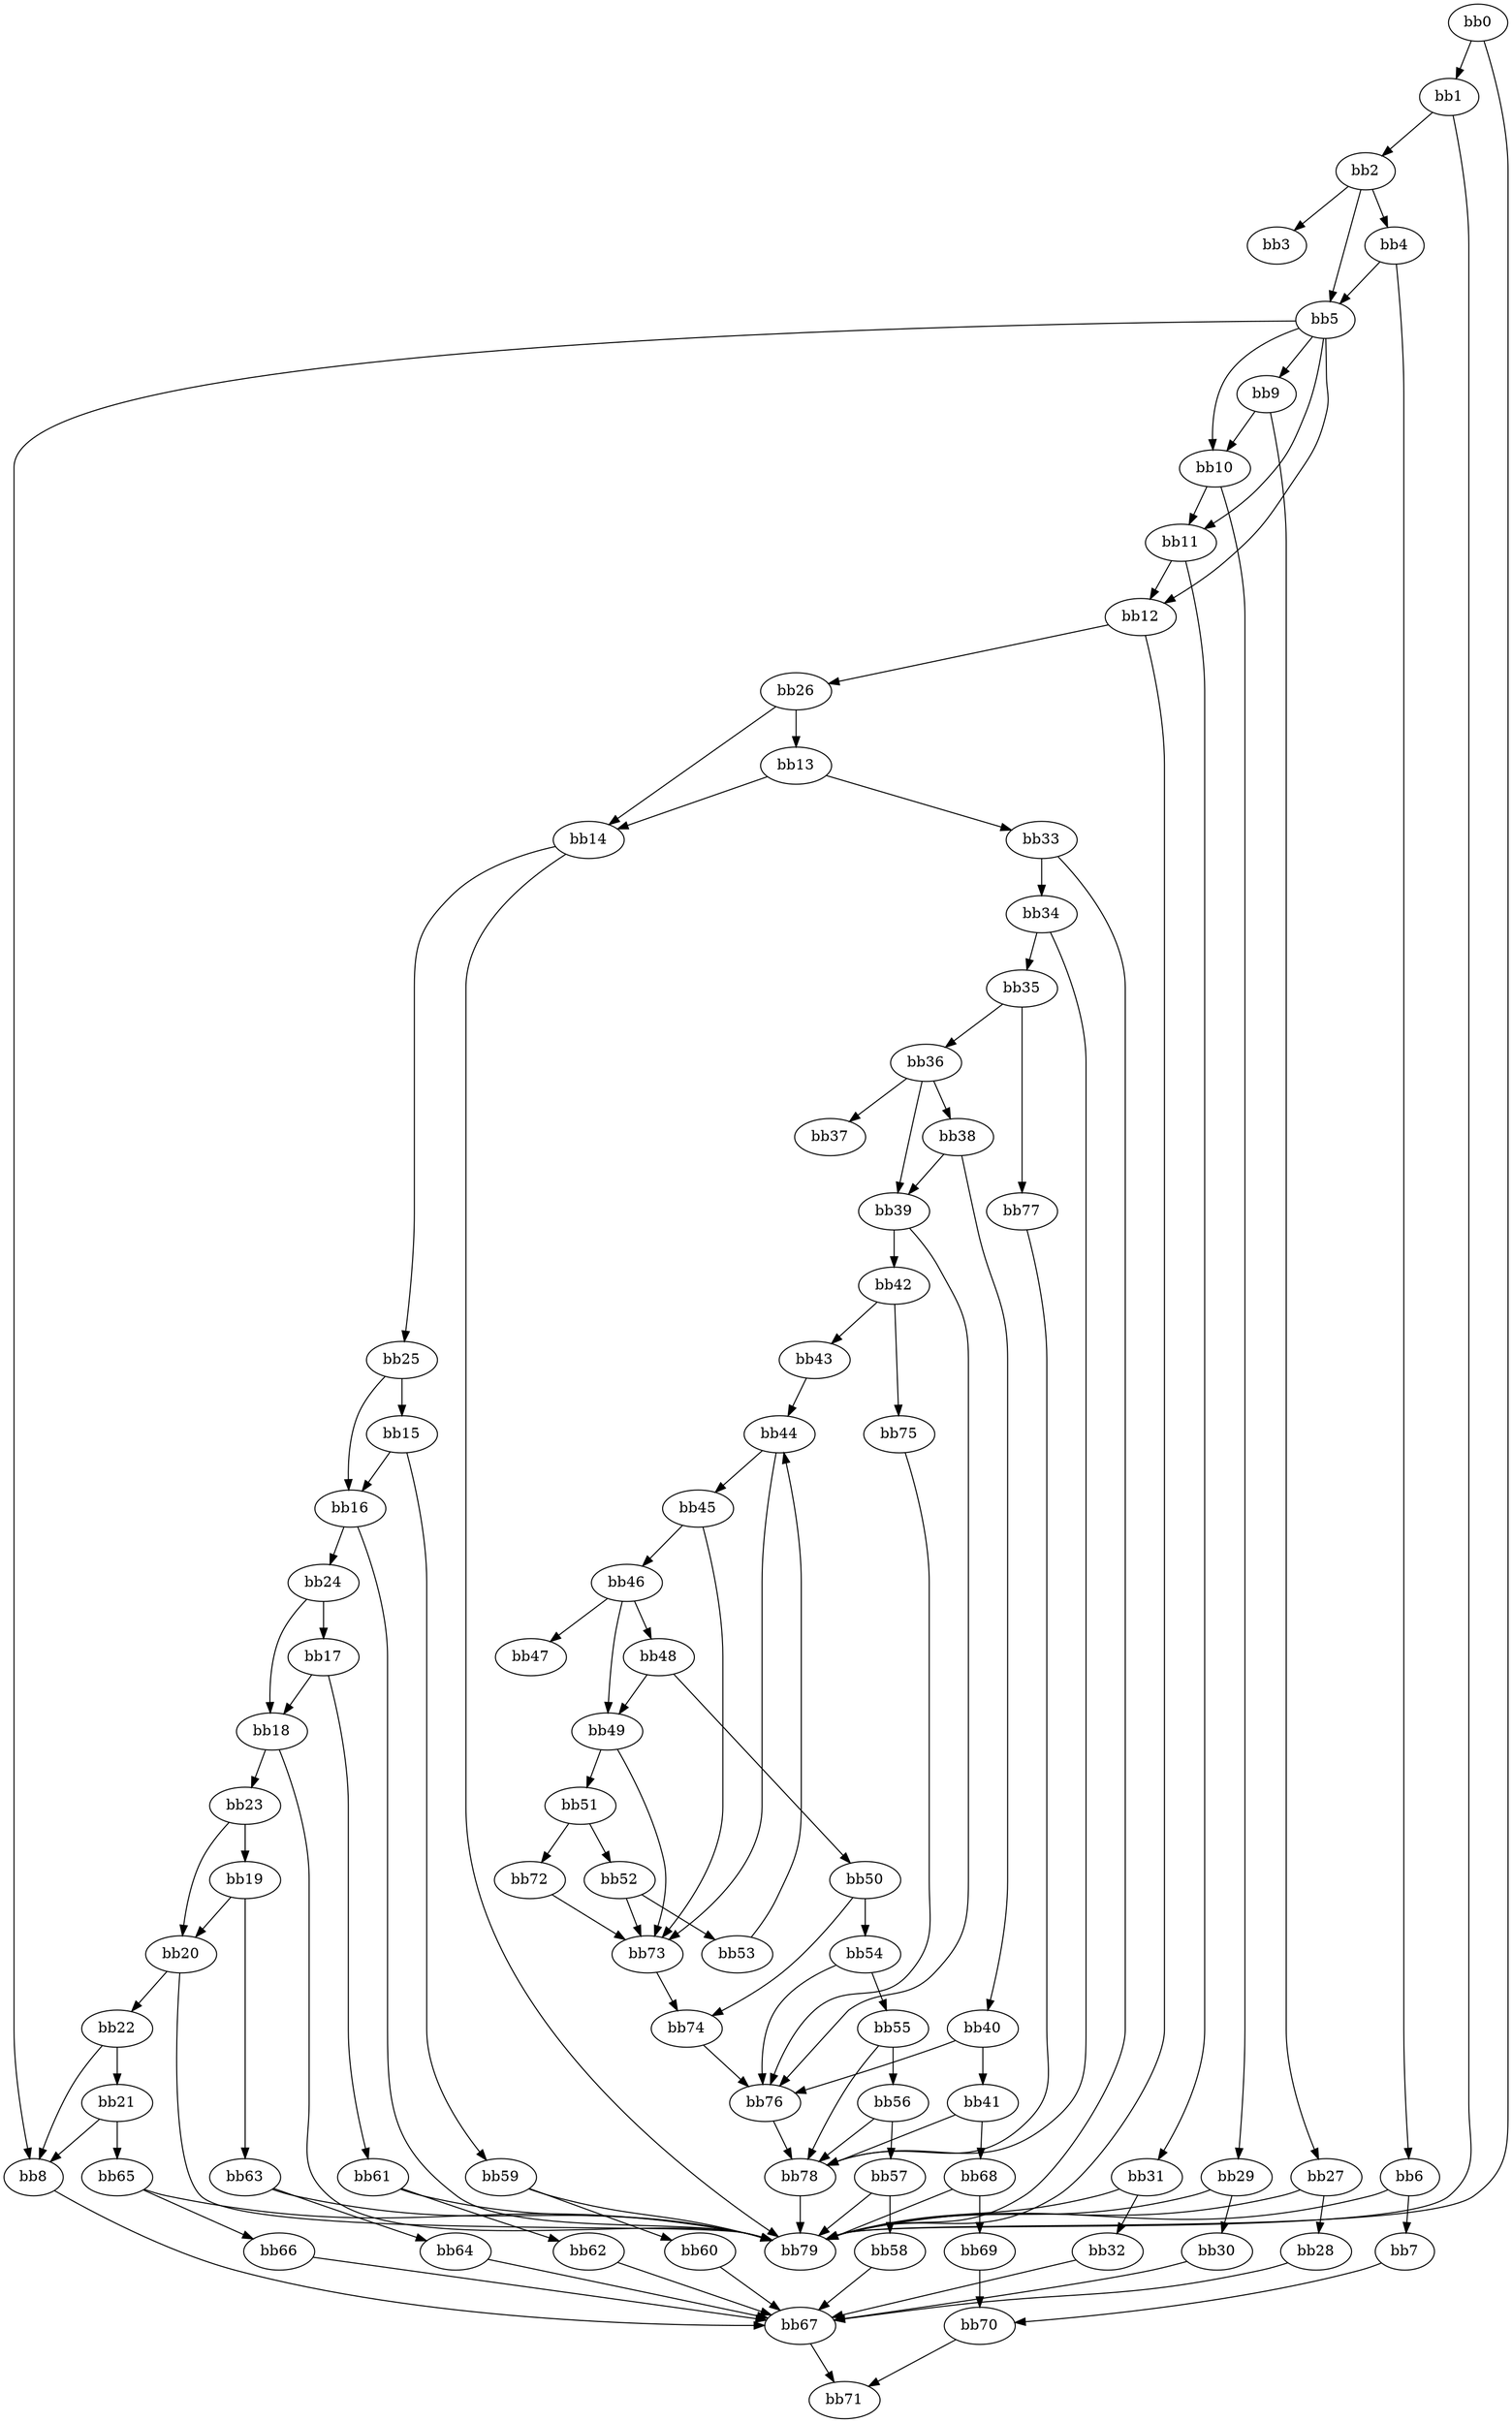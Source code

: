 digraph {
    0 [ label = "bb0\l" ]
    1 [ label = "bb1\l" ]
    2 [ label = "bb2\l" ]
    3 [ label = "bb3\l" ]
    4 [ label = "bb4\l" ]
    5 [ label = "bb5\l" ]
    6 [ label = "bb6\l" ]
    7 [ label = "bb7\l" ]
    8 [ label = "bb8\l" ]
    9 [ label = "bb9\l" ]
    10 [ label = "bb10\l" ]
    11 [ label = "bb11\l" ]
    12 [ label = "bb12\l" ]
    13 [ label = "bb13\l" ]
    14 [ label = "bb14\l" ]
    15 [ label = "bb15\l" ]
    16 [ label = "bb16\l" ]
    17 [ label = "bb17\l" ]
    18 [ label = "bb18\l" ]
    19 [ label = "bb19\l" ]
    20 [ label = "bb20\l" ]
    21 [ label = "bb21\l" ]
    22 [ label = "bb22\l" ]
    23 [ label = "bb23\l" ]
    24 [ label = "bb24\l" ]
    25 [ label = "bb25\l" ]
    26 [ label = "bb26\l" ]
    27 [ label = "bb27\l" ]
    28 [ label = "bb28\l" ]
    29 [ label = "bb29\l" ]
    30 [ label = "bb30\l" ]
    31 [ label = "bb31\l" ]
    32 [ label = "bb32\l" ]
    33 [ label = "bb33\l" ]
    34 [ label = "bb34\l" ]
    35 [ label = "bb35\l" ]
    36 [ label = "bb36\l" ]
    37 [ label = "bb37\l" ]
    38 [ label = "bb38\l" ]
    39 [ label = "bb39\l" ]
    40 [ label = "bb40\l" ]
    41 [ label = "bb41\l" ]
    42 [ label = "bb42\l" ]
    43 [ label = "bb43\l" ]
    44 [ label = "bb44\l" ]
    45 [ label = "bb45\l" ]
    46 [ label = "bb46\l" ]
    47 [ label = "bb47\l" ]
    48 [ label = "bb48\l" ]
    49 [ label = "bb49\l" ]
    50 [ label = "bb50\l" ]
    51 [ label = "bb51\l" ]
    52 [ label = "bb52\l" ]
    53 [ label = "bb53\l" ]
    54 [ label = "bb54\l" ]
    55 [ label = "bb55\l" ]
    56 [ label = "bb56\l" ]
    57 [ label = "bb57\l" ]
    58 [ label = "bb58\l" ]
    59 [ label = "bb59\l" ]
    60 [ label = "bb60\l" ]
    61 [ label = "bb61\l" ]
    62 [ label = "bb62\l" ]
    63 [ label = "bb63\l" ]
    64 [ label = "bb64\l" ]
    65 [ label = "bb65\l" ]
    66 [ label = "bb66\l" ]
    67 [ label = "bb67\l" ]
    68 [ label = "bb68\l" ]
    69 [ label = "bb69\l" ]
    70 [ label = "bb70\l" ]
    71 [ label = "bb71\l" ]
    72 [ label = "bb72\l" ]
    73 [ label = "bb73\l" ]
    74 [ label = "bb74\l" ]
    75 [ label = "bb75\l" ]
    76 [ label = "bb76\l" ]
    77 [ label = "bb77\l" ]
    78 [ label = "bb78\l" ]
    79 [ label = "bb79\l" ]
    0 -> 1 [ ]
    0 -> 79 [ ]
    1 -> 2 [ ]
    1 -> 79 [ ]
    2 -> 3 [ ]
    2 -> 4 [ ]
    2 -> 5 [ ]
    4 -> 5 [ ]
    4 -> 6 [ ]
    5 -> 8 [ ]
    5 -> 9 [ ]
    5 -> 10 [ ]
    5 -> 11 [ ]
    5 -> 12 [ ]
    6 -> 7 [ ]
    6 -> 79 [ ]
    7 -> 70 [ ]
    8 -> 67 [ ]
    9 -> 10 [ ]
    9 -> 27 [ ]
    10 -> 11 [ ]
    10 -> 29 [ ]
    11 -> 12 [ ]
    11 -> 31 [ ]
    12 -> 26 [ ]
    12 -> 79 [ ]
    13 -> 14 [ ]
    13 -> 33 [ ]
    14 -> 25 [ ]
    14 -> 79 [ ]
    15 -> 16 [ ]
    15 -> 59 [ ]
    16 -> 24 [ ]
    16 -> 79 [ ]
    17 -> 18 [ ]
    17 -> 61 [ ]
    18 -> 23 [ ]
    18 -> 79 [ ]
    19 -> 20 [ ]
    19 -> 63 [ ]
    20 -> 22 [ ]
    20 -> 79 [ ]
    21 -> 8 [ ]
    21 -> 65 [ ]
    22 -> 8 [ ]
    22 -> 21 [ ]
    23 -> 19 [ ]
    23 -> 20 [ ]
    24 -> 17 [ ]
    24 -> 18 [ ]
    25 -> 15 [ ]
    25 -> 16 [ ]
    26 -> 13 [ ]
    26 -> 14 [ ]
    27 -> 28 [ ]
    27 -> 79 [ ]
    28 -> 67 [ ]
    29 -> 30 [ ]
    29 -> 79 [ ]
    30 -> 67 [ ]
    31 -> 32 [ ]
    31 -> 79 [ ]
    32 -> 67 [ ]
    33 -> 34 [ ]
    33 -> 79 [ ]
    34 -> 35 [ ]
    34 -> 78 [ ]
    35 -> 36 [ ]
    35 -> 77 [ ]
    36 -> 37 [ ]
    36 -> 38 [ ]
    36 -> 39 [ ]
    38 -> 39 [ ]
    38 -> 40 [ ]
    39 -> 42 [ ]
    39 -> 76 [ ]
    40 -> 41 [ ]
    40 -> 76 [ ]
    41 -> 68 [ ]
    41 -> 78 [ ]
    42 -> 43 [ ]
    42 -> 75 [ ]
    43 -> 44 [ ]
    44 -> 45 [ ]
    44 -> 73 [ ]
    45 -> 46 [ ]
    45 -> 73 [ ]
    46 -> 47 [ ]
    46 -> 48 [ ]
    46 -> 49 [ ]
    48 -> 49 [ ]
    48 -> 50 [ ]
    49 -> 51 [ ]
    49 -> 73 [ ]
    50 -> 54 [ ]
    50 -> 74 [ ]
    51 -> 52 [ ]
    51 -> 72 [ ]
    52 -> 53 [ ]
    52 -> 73 [ ]
    53 -> 44 [ ]
    54 -> 55 [ ]
    54 -> 76 [ ]
    55 -> 56 [ ]
    55 -> 78 [ ]
    56 -> 57 [ ]
    56 -> 78 [ ]
    57 -> 58 [ ]
    57 -> 79 [ ]
    58 -> 67 [ ]
    59 -> 60 [ ]
    59 -> 79 [ ]
    60 -> 67 [ ]
    61 -> 62 [ ]
    61 -> 79 [ ]
    62 -> 67 [ ]
    63 -> 64 [ ]
    63 -> 79 [ ]
    64 -> 67 [ ]
    65 -> 66 [ ]
    65 -> 79 [ ]
    66 -> 67 [ ]
    67 -> 71 [ ]
    68 -> 69 [ ]
    68 -> 79 [ ]
    69 -> 70 [ ]
    70 -> 71 [ ]
    72 -> 73 [ ]
    73 -> 74 [ ]
    74 -> 76 [ ]
    75 -> 76 [ ]
    76 -> 78 [ ]
    77 -> 78 [ ]
    78 -> 79 [ ]
}


